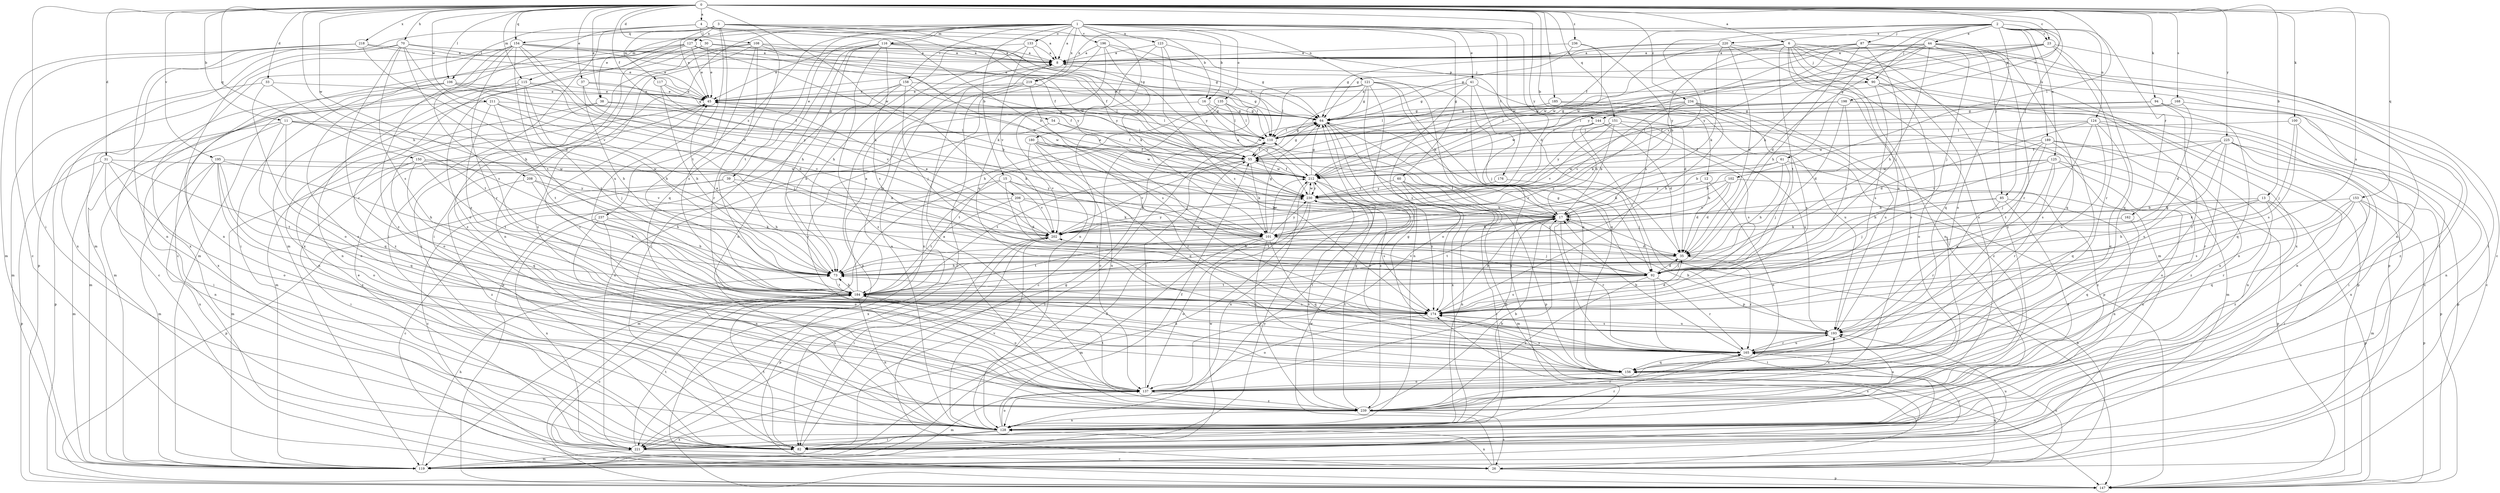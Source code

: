 strict digraph  {
0;
1;
2;
3;
4;
6;
8;
11;
12;
13;
15;
16;
17;
23;
26;
30;
31;
33;
35;
37;
38;
39;
41;
44;
45;
54;
55;
60;
61;
64;
70;
73;
82;
85;
87;
90;
92;
94;
100;
101;
102;
106;
108;
110;
115;
116;
117;
119;
121;
123;
124;
125;
127;
128;
133;
135;
137;
144;
147;
150;
151;
153;
154;
156;
158;
162;
165;
168;
174;
176;
180;
184;
185;
189;
193;
195;
196;
198;
202;
206;
208;
211;
212;
218;
219;
220;
221;
225;
230;
234;
236;
237;
239;
0 -> 4  [label=a];
0 -> 6  [label=a];
0 -> 11  [label=b];
0 -> 12  [label=b];
0 -> 13  [label=b];
0 -> 23  [label=c];
0 -> 30  [label=d];
0 -> 31  [label=d];
0 -> 33  [label=d];
0 -> 37  [label=e];
0 -> 38  [label=e];
0 -> 54  [label=f];
0 -> 70  [label=h];
0 -> 73  [label=h];
0 -> 82  [label=i];
0 -> 94  [label=k];
0 -> 100  [label=k];
0 -> 102  [label=l];
0 -> 106  [label=l];
0 -> 115  [label=m];
0 -> 144  [label=p];
0 -> 150  [label=q];
0 -> 151  [label=q];
0 -> 153  [label=q];
0 -> 154  [label=q];
0 -> 168  [label=s];
0 -> 174  [label=s];
0 -> 185  [label=u];
0 -> 195  [label=v];
0 -> 206  [label=w];
0 -> 208  [label=w];
0 -> 211  [label=w];
0 -> 218  [label=x];
0 -> 225  [label=y];
0 -> 230  [label=y];
0 -> 234  [label=z];
0 -> 236  [label=z];
1 -> 8  [label=a];
1 -> 15  [label=b];
1 -> 16  [label=b];
1 -> 35  [label=d];
1 -> 38  [label=e];
1 -> 39  [label=e];
1 -> 41  [label=e];
1 -> 60  [label=g];
1 -> 82  [label=i];
1 -> 85  [label=j];
1 -> 115  [label=m];
1 -> 116  [label=m];
1 -> 121  [label=n];
1 -> 123  [label=n];
1 -> 133  [label=o];
1 -> 135  [label=o];
1 -> 158  [label=r];
1 -> 174  [label=s];
1 -> 176  [label=t];
1 -> 180  [label=t];
1 -> 184  [label=t];
1 -> 196  [label=v];
1 -> 219  [label=x];
1 -> 237  [label=z];
2 -> 23  [label=c];
2 -> 44  [label=e];
2 -> 55  [label=f];
2 -> 61  [label=g];
2 -> 85  [label=j];
2 -> 87  [label=j];
2 -> 90  [label=j];
2 -> 124  [label=n];
2 -> 125  [label=n];
2 -> 137  [label=o];
2 -> 162  [label=r];
2 -> 189  [label=u];
2 -> 198  [label=v];
2 -> 202  [label=v];
2 -> 219  [label=x];
2 -> 220  [label=x];
3 -> 16  [label=b];
3 -> 45  [label=e];
3 -> 55  [label=f];
3 -> 117  [label=m];
3 -> 119  [label=m];
3 -> 127  [label=n];
3 -> 144  [label=p];
3 -> 154  [label=q];
3 -> 184  [label=t];
3 -> 193  [label=u];
3 -> 230  [label=y];
4 -> 8  [label=a];
4 -> 17  [label=b];
4 -> 82  [label=i];
4 -> 106  [label=l];
4 -> 108  [label=l];
4 -> 119  [label=m];
4 -> 156  [label=q];
6 -> 8  [label=a];
6 -> 17  [label=b];
6 -> 64  [label=g];
6 -> 90  [label=j];
6 -> 119  [label=m];
6 -> 128  [label=n];
6 -> 137  [label=o];
6 -> 156  [label=q];
6 -> 184  [label=t];
6 -> 193  [label=u];
6 -> 221  [label=x];
6 -> 239  [label=z];
8 -> 90  [label=j];
11 -> 82  [label=i];
11 -> 92  [label=j];
11 -> 101  [label=k];
11 -> 110  [label=l];
11 -> 137  [label=o];
11 -> 147  [label=p];
11 -> 156  [label=q];
12 -> 35  [label=d];
12 -> 137  [label=o];
12 -> 230  [label=y];
13 -> 17  [label=b];
13 -> 73  [label=h];
13 -> 101  [label=k];
13 -> 147  [label=p];
13 -> 165  [label=r];
13 -> 239  [label=z];
15 -> 101  [label=k];
15 -> 119  [label=m];
15 -> 174  [label=s];
15 -> 202  [label=v];
15 -> 221  [label=x];
15 -> 230  [label=y];
16 -> 64  [label=g];
16 -> 110  [label=l];
16 -> 212  [label=w];
16 -> 221  [label=x];
17 -> 8  [label=a];
17 -> 55  [label=f];
17 -> 73  [label=h];
17 -> 101  [label=k];
17 -> 165  [label=r];
17 -> 184  [label=t];
17 -> 202  [label=v];
23 -> 8  [label=a];
23 -> 64  [label=g];
23 -> 82  [label=i];
23 -> 110  [label=l];
23 -> 156  [label=q];
23 -> 165  [label=r];
23 -> 212  [label=w];
26 -> 17  [label=b];
26 -> 128  [label=n];
26 -> 147  [label=p];
26 -> 156  [label=q];
26 -> 174  [label=s];
26 -> 212  [label=w];
30 -> 8  [label=a];
30 -> 45  [label=e];
30 -> 55  [label=f];
30 -> 119  [label=m];
30 -> 221  [label=x];
31 -> 119  [label=m];
31 -> 128  [label=n];
31 -> 137  [label=o];
31 -> 147  [label=p];
31 -> 184  [label=t];
31 -> 212  [label=w];
33 -> 45  [label=e];
33 -> 119  [label=m];
33 -> 137  [label=o];
33 -> 184  [label=t];
35 -> 73  [label=h];
35 -> 92  [label=j];
35 -> 165  [label=r];
37 -> 17  [label=b];
37 -> 45  [label=e];
37 -> 64  [label=g];
37 -> 73  [label=h];
38 -> 64  [label=g];
38 -> 128  [label=n];
38 -> 137  [label=o];
38 -> 212  [label=w];
39 -> 26  [label=c];
39 -> 73  [label=h];
39 -> 147  [label=p];
39 -> 230  [label=y];
41 -> 35  [label=d];
41 -> 45  [label=e];
41 -> 64  [label=g];
41 -> 137  [label=o];
41 -> 156  [label=q];
41 -> 221  [label=x];
44 -> 8  [label=a];
44 -> 26  [label=c];
44 -> 35  [label=d];
44 -> 73  [label=h];
44 -> 92  [label=j];
44 -> 101  [label=k];
44 -> 156  [label=q];
44 -> 165  [label=r];
44 -> 212  [label=w];
44 -> 230  [label=y];
45 -> 64  [label=g];
45 -> 110  [label=l];
45 -> 119  [label=m];
45 -> 165  [label=r];
54 -> 55  [label=f];
54 -> 110  [label=l];
54 -> 165  [label=r];
55 -> 64  [label=g];
55 -> 101  [label=k];
55 -> 184  [label=t];
55 -> 202  [label=v];
55 -> 212  [label=w];
60 -> 82  [label=i];
60 -> 92  [label=j];
60 -> 119  [label=m];
60 -> 128  [label=n];
60 -> 230  [label=y];
61 -> 73  [label=h];
61 -> 92  [label=j];
61 -> 101  [label=k];
61 -> 212  [label=w];
61 -> 239  [label=z];
64 -> 110  [label=l];
64 -> 147  [label=p];
64 -> 221  [label=x];
64 -> 239  [label=z];
70 -> 8  [label=a];
70 -> 45  [label=e];
70 -> 73  [label=h];
70 -> 128  [label=n];
70 -> 165  [label=r];
70 -> 174  [label=s];
70 -> 202  [label=v];
70 -> 221  [label=x];
73 -> 45  [label=e];
73 -> 184  [label=t];
82 -> 45  [label=e];
82 -> 64  [label=g];
82 -> 165  [label=r];
82 -> 184  [label=t];
82 -> 193  [label=u];
82 -> 230  [label=y];
85 -> 17  [label=b];
85 -> 92  [label=j];
85 -> 128  [label=n];
85 -> 165  [label=r];
85 -> 239  [label=z];
87 -> 8  [label=a];
87 -> 73  [label=h];
87 -> 82  [label=i];
87 -> 92  [label=j];
87 -> 128  [label=n];
87 -> 212  [label=w];
87 -> 230  [label=y];
90 -> 45  [label=e];
90 -> 128  [label=n];
90 -> 137  [label=o];
90 -> 147  [label=p];
90 -> 174  [label=s];
92 -> 35  [label=d];
92 -> 64  [label=g];
92 -> 82  [label=i];
92 -> 165  [label=r];
92 -> 174  [label=s];
92 -> 184  [label=t];
92 -> 202  [label=v];
92 -> 239  [label=z];
94 -> 26  [label=c];
94 -> 64  [label=g];
94 -> 110  [label=l];
94 -> 156  [label=q];
94 -> 165  [label=r];
100 -> 92  [label=j];
100 -> 110  [label=l];
100 -> 128  [label=n];
100 -> 174  [label=s];
101 -> 64  [label=g];
101 -> 92  [label=j];
101 -> 119  [label=m];
101 -> 137  [label=o];
101 -> 156  [label=q];
101 -> 184  [label=t];
101 -> 212  [label=w];
101 -> 230  [label=y];
101 -> 239  [label=z];
102 -> 17  [label=b];
102 -> 35  [label=d];
102 -> 128  [label=n];
102 -> 202  [label=v];
102 -> 230  [label=y];
106 -> 26  [label=c];
106 -> 45  [label=e];
106 -> 55  [label=f];
106 -> 137  [label=o];
106 -> 221  [label=x];
106 -> 230  [label=y];
108 -> 8  [label=a];
108 -> 17  [label=b];
108 -> 82  [label=i];
108 -> 128  [label=n];
108 -> 165  [label=r];
108 -> 174  [label=s];
108 -> 212  [label=w];
108 -> 239  [label=z];
110 -> 55  [label=f];
110 -> 64  [label=g];
110 -> 184  [label=t];
115 -> 35  [label=d];
115 -> 45  [label=e];
115 -> 73  [label=h];
115 -> 119  [label=m];
115 -> 128  [label=n];
115 -> 184  [label=t];
115 -> 239  [label=z];
116 -> 8  [label=a];
116 -> 45  [label=e];
116 -> 73  [label=h];
116 -> 82  [label=i];
116 -> 110  [label=l];
116 -> 128  [label=n];
116 -> 174  [label=s];
116 -> 230  [label=y];
116 -> 239  [label=z];
117 -> 45  [label=e];
117 -> 55  [label=f];
117 -> 73  [label=h];
117 -> 202  [label=v];
119 -> 55  [label=f];
119 -> 73  [label=h];
119 -> 110  [label=l];
119 -> 212  [label=w];
121 -> 17  [label=b];
121 -> 45  [label=e];
121 -> 55  [label=f];
121 -> 64  [label=g];
121 -> 73  [label=h];
121 -> 92  [label=j];
121 -> 110  [label=l];
121 -> 128  [label=n];
121 -> 156  [label=q];
121 -> 174  [label=s];
123 -> 8  [label=a];
123 -> 128  [label=n];
123 -> 165  [label=r];
123 -> 174  [label=s];
123 -> 230  [label=y];
124 -> 35  [label=d];
124 -> 82  [label=i];
124 -> 110  [label=l];
124 -> 147  [label=p];
124 -> 156  [label=q];
124 -> 174  [label=s];
124 -> 193  [label=u];
124 -> 212  [label=w];
125 -> 17  [label=b];
125 -> 73  [label=h];
125 -> 137  [label=o];
125 -> 147  [label=p];
125 -> 165  [label=r];
125 -> 193  [label=u];
125 -> 212  [label=w];
127 -> 8  [label=a];
127 -> 26  [label=c];
127 -> 45  [label=e];
127 -> 82  [label=i];
127 -> 101  [label=k];
127 -> 137  [label=o];
127 -> 230  [label=y];
127 -> 239  [label=z];
128 -> 8  [label=a];
128 -> 17  [label=b];
128 -> 55  [label=f];
128 -> 82  [label=i];
128 -> 110  [label=l];
128 -> 137  [label=o];
128 -> 165  [label=r];
128 -> 202  [label=v];
128 -> 221  [label=x];
133 -> 8  [label=a];
133 -> 64  [label=g];
133 -> 73  [label=h];
133 -> 147  [label=p];
133 -> 202  [label=v];
135 -> 26  [label=c];
135 -> 64  [label=g];
135 -> 110  [label=l];
135 -> 128  [label=n];
135 -> 230  [label=y];
137 -> 17  [label=b];
137 -> 110  [label=l];
137 -> 119  [label=m];
137 -> 184  [label=t];
137 -> 193  [label=u];
137 -> 239  [label=z];
144 -> 17  [label=b];
144 -> 35  [label=d];
144 -> 110  [label=l];
144 -> 147  [label=p];
144 -> 193  [label=u];
147 -> 184  [label=t];
150 -> 82  [label=i];
150 -> 101  [label=k];
150 -> 119  [label=m];
150 -> 156  [label=q];
150 -> 184  [label=t];
150 -> 202  [label=v];
150 -> 212  [label=w];
151 -> 17  [label=b];
151 -> 110  [label=l];
151 -> 119  [label=m];
151 -> 174  [label=s];
151 -> 202  [label=v];
151 -> 230  [label=y];
153 -> 17  [label=b];
153 -> 82  [label=i];
153 -> 119  [label=m];
153 -> 147  [label=p];
153 -> 156  [label=q];
153 -> 174  [label=s];
153 -> 193  [label=u];
154 -> 8  [label=a];
154 -> 55  [label=f];
154 -> 64  [label=g];
154 -> 101  [label=k];
154 -> 147  [label=p];
154 -> 165  [label=r];
154 -> 174  [label=s];
154 -> 184  [label=t];
154 -> 202  [label=v];
154 -> 221  [label=x];
154 -> 239  [label=z];
156 -> 137  [label=o];
156 -> 174  [label=s];
158 -> 45  [label=e];
158 -> 64  [label=g];
158 -> 73  [label=h];
158 -> 92  [label=j];
158 -> 110  [label=l];
158 -> 147  [label=p];
162 -> 101  [label=k];
162 -> 156  [label=q];
165 -> 17  [label=b];
165 -> 26  [label=c];
165 -> 64  [label=g];
165 -> 156  [label=q];
165 -> 193  [label=u];
168 -> 35  [label=d];
168 -> 55  [label=f];
168 -> 64  [label=g];
168 -> 239  [label=z];
174 -> 17  [label=b];
174 -> 35  [label=d];
174 -> 137  [label=o];
174 -> 184  [label=t];
174 -> 193  [label=u];
176 -> 92  [label=j];
176 -> 230  [label=y];
180 -> 55  [label=f];
180 -> 92  [label=j];
180 -> 137  [label=o];
180 -> 156  [label=q];
180 -> 165  [label=r];
180 -> 202  [label=v];
180 -> 212  [label=w];
184 -> 8  [label=a];
184 -> 26  [label=c];
184 -> 73  [label=h];
184 -> 128  [label=n];
184 -> 137  [label=o];
184 -> 174  [label=s];
185 -> 64  [label=g];
185 -> 110  [label=l];
185 -> 147  [label=p];
185 -> 193  [label=u];
189 -> 17  [label=b];
189 -> 55  [label=f];
189 -> 92  [label=j];
189 -> 128  [label=n];
189 -> 156  [label=q];
189 -> 184  [label=t];
189 -> 239  [label=z];
193 -> 17  [label=b];
193 -> 73  [label=h];
193 -> 165  [label=r];
193 -> 174  [label=s];
195 -> 73  [label=h];
195 -> 119  [label=m];
195 -> 137  [label=o];
195 -> 156  [label=q];
195 -> 212  [label=w];
195 -> 221  [label=x];
195 -> 239  [label=z];
196 -> 8  [label=a];
196 -> 64  [label=g];
196 -> 101  [label=k];
196 -> 110  [label=l];
196 -> 193  [label=u];
196 -> 221  [label=x];
198 -> 26  [label=c];
198 -> 35  [label=d];
198 -> 55  [label=f];
198 -> 64  [label=g];
198 -> 92  [label=j];
198 -> 110  [label=l];
198 -> 128  [label=n];
202 -> 35  [label=d];
202 -> 45  [label=e];
202 -> 82  [label=i];
202 -> 147  [label=p];
202 -> 221  [label=x];
202 -> 230  [label=y];
206 -> 17  [label=b];
206 -> 26  [label=c];
206 -> 35  [label=d];
206 -> 101  [label=k];
206 -> 184  [label=t];
208 -> 73  [label=h];
208 -> 184  [label=t];
208 -> 230  [label=y];
208 -> 239  [label=z];
211 -> 64  [label=g];
211 -> 92  [label=j];
211 -> 119  [label=m];
211 -> 174  [label=s];
211 -> 184  [label=t];
211 -> 202  [label=v];
212 -> 45  [label=e];
212 -> 55  [label=f];
212 -> 64  [label=g];
212 -> 128  [label=n];
212 -> 165  [label=r];
212 -> 174  [label=s];
212 -> 230  [label=y];
218 -> 8  [label=a];
218 -> 26  [label=c];
218 -> 35  [label=d];
218 -> 45  [label=e];
218 -> 119  [label=m];
218 -> 128  [label=n];
219 -> 45  [label=e];
219 -> 82  [label=i];
219 -> 110  [label=l];
219 -> 174  [label=s];
219 -> 184  [label=t];
220 -> 8  [label=a];
220 -> 35  [label=d];
220 -> 45  [label=e];
220 -> 101  [label=k];
220 -> 137  [label=o];
220 -> 147  [label=p];
220 -> 212  [label=w];
221 -> 26  [label=c];
221 -> 119  [label=m];
221 -> 184  [label=t];
225 -> 55  [label=f];
225 -> 92  [label=j];
225 -> 128  [label=n];
225 -> 147  [label=p];
225 -> 165  [label=r];
225 -> 193  [label=u];
225 -> 202  [label=v];
225 -> 221  [label=x];
230 -> 17  [label=b];
230 -> 174  [label=s];
230 -> 184  [label=t];
230 -> 212  [label=w];
230 -> 221  [label=x];
230 -> 239  [label=z];
234 -> 64  [label=g];
234 -> 73  [label=h];
234 -> 101  [label=k];
234 -> 174  [label=s];
234 -> 193  [label=u];
234 -> 202  [label=v];
234 -> 212  [label=w];
234 -> 239  [label=z];
236 -> 8  [label=a];
236 -> 64  [label=g];
236 -> 212  [label=w];
236 -> 230  [label=y];
237 -> 73  [label=h];
237 -> 101  [label=k];
237 -> 128  [label=n];
237 -> 137  [label=o];
237 -> 221  [label=x];
239 -> 8  [label=a];
239 -> 17  [label=b];
239 -> 26  [label=c];
239 -> 64  [label=g];
239 -> 128  [label=n];
239 -> 165  [label=r];
239 -> 193  [label=u];
}
